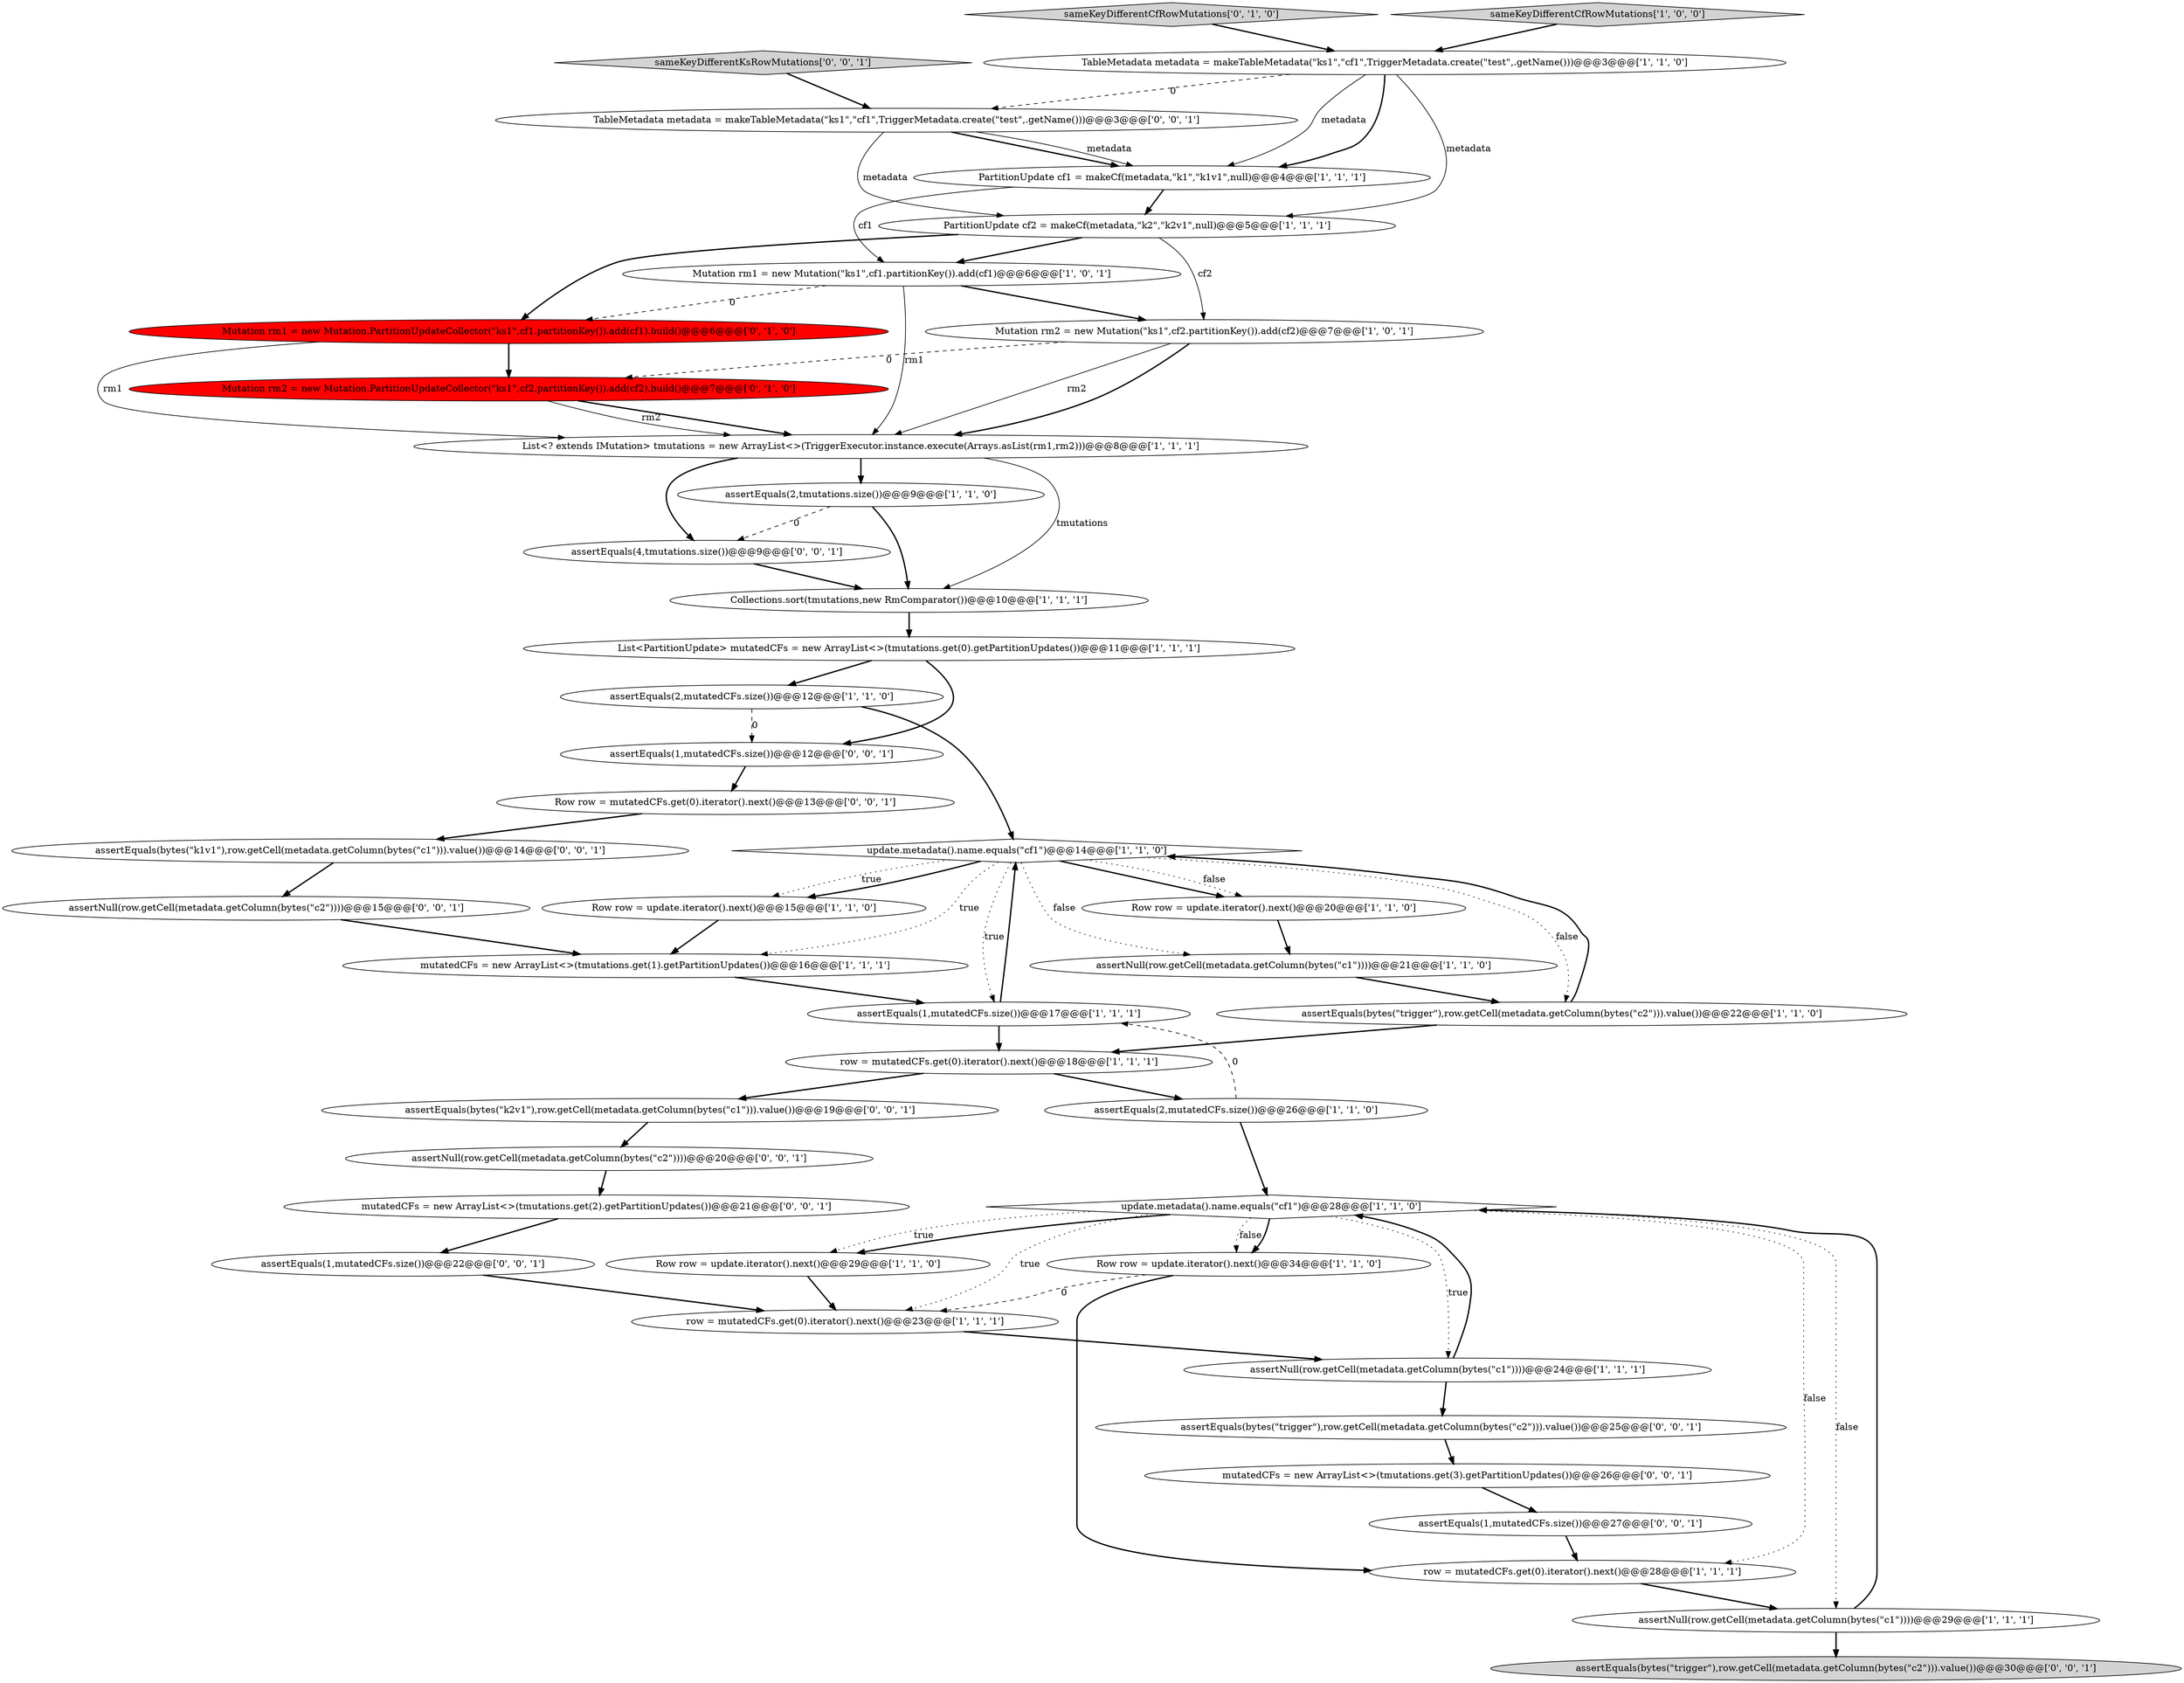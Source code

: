 digraph {
27 [style = filled, label = "sameKeyDifferentCfRowMutations['0', '1', '0']", fillcolor = lightgray, shape = diamond image = "AAA0AAABBB2BBB"];
40 [style = filled, label = "assertNull(row.getCell(metadata.getColumn(bytes(\"c2\"))))@@@20@@@['0', '0', '1']", fillcolor = white, shape = ellipse image = "AAA0AAABBB3BBB"];
4 [style = filled, label = "assertEquals(1,mutatedCFs.size())@@@17@@@['1', '1', '1']", fillcolor = white, shape = ellipse image = "AAA0AAABBB1BBB"];
14 [style = filled, label = "PartitionUpdate cf1 = makeCf(metadata,\"k1\",\"k1v1\",null)@@@4@@@['1', '1', '1']", fillcolor = white, shape = ellipse image = "AAA0AAABBB1BBB"];
12 [style = filled, label = "update.metadata().name.equals(\"cf1\")@@@28@@@['1', '1', '0']", fillcolor = white, shape = diamond image = "AAA0AAABBB1BBB"];
39 [style = filled, label = "assertNull(row.getCell(metadata.getColumn(bytes(\"c2\"))))@@@15@@@['0', '0', '1']", fillcolor = white, shape = ellipse image = "AAA0AAABBB3BBB"];
8 [style = filled, label = "assertNull(row.getCell(metadata.getColumn(bytes(\"c1\"))))@@@29@@@['1', '1', '1']", fillcolor = white, shape = ellipse image = "AAA0AAABBB1BBB"];
1 [style = filled, label = "assertNull(row.getCell(metadata.getColumn(bytes(\"c1\"))))@@@24@@@['1', '1', '1']", fillcolor = white, shape = ellipse image = "AAA0AAABBB1BBB"];
10 [style = filled, label = "Row row = update.iterator().next()@@@29@@@['1', '1', '0']", fillcolor = white, shape = ellipse image = "AAA0AAABBB1BBB"];
15 [style = filled, label = "Row row = update.iterator().next()@@@15@@@['1', '1', '0']", fillcolor = white, shape = ellipse image = "AAA0AAABBB1BBB"];
5 [style = filled, label = "sameKeyDifferentCfRowMutations['1', '0', '0']", fillcolor = lightgray, shape = diamond image = "AAA0AAABBB1BBB"];
29 [style = filled, label = "Mutation rm1 = new Mutation.PartitionUpdateCollector(\"ks1\",cf1.partitionKey()).add(cf1).build()@@@6@@@['0', '1', '0']", fillcolor = red, shape = ellipse image = "AAA1AAABBB2BBB"];
42 [style = filled, label = "TableMetadata metadata = makeTableMetadata(\"ks1\",\"cf1\",TriggerMetadata.create(\"test\",.getName()))@@@3@@@['0', '0', '1']", fillcolor = white, shape = ellipse image = "AAA0AAABBB3BBB"];
17 [style = filled, label = "Mutation rm1 = new Mutation(\"ks1\",cf1.partitionKey()).add(cf1)@@@6@@@['1', '0', '1']", fillcolor = white, shape = ellipse image = "AAA0AAABBB1BBB"];
18 [style = filled, label = "mutatedCFs = new ArrayList<>(tmutations.get(1).getPartitionUpdates())@@@16@@@['1', '1', '1']", fillcolor = white, shape = ellipse image = "AAA0AAABBB1BBB"];
3 [style = filled, label = "TableMetadata metadata = makeTableMetadata(\"ks1\",\"cf1\",TriggerMetadata.create(\"test\",.getName()))@@@3@@@['1', '1', '0']", fillcolor = white, shape = ellipse image = "AAA0AAABBB1BBB"];
22 [style = filled, label = "List<PartitionUpdate> mutatedCFs = new ArrayList<>(tmutations.get(0).getPartitionUpdates())@@@11@@@['1', '1', '1']", fillcolor = white, shape = ellipse image = "AAA0AAABBB1BBB"];
30 [style = filled, label = "assertEquals(1,mutatedCFs.size())@@@22@@@['0', '0', '1']", fillcolor = white, shape = ellipse image = "AAA0AAABBB3BBB"];
0 [style = filled, label = "assertEquals(2,mutatedCFs.size())@@@26@@@['1', '1', '0']", fillcolor = white, shape = ellipse image = "AAA0AAABBB1BBB"];
11 [style = filled, label = "assertEquals(2,mutatedCFs.size())@@@12@@@['1', '1', '0']", fillcolor = white, shape = ellipse image = "AAA0AAABBB1BBB"];
32 [style = filled, label = "assertEquals(bytes(\"k2v1\"),row.getCell(metadata.getColumn(bytes(\"c1\"))).value())@@@19@@@['0', '0', '1']", fillcolor = white, shape = ellipse image = "AAA0AAABBB3BBB"];
13 [style = filled, label = "row = mutatedCFs.get(0).iterator().next()@@@23@@@['1', '1', '1']", fillcolor = white, shape = ellipse image = "AAA0AAABBB1BBB"];
26 [style = filled, label = "Row row = update.iterator().next()@@@20@@@['1', '1', '0']", fillcolor = white, shape = ellipse image = "AAA0AAABBB1BBB"];
36 [style = filled, label = "assertEquals(4,tmutations.size())@@@9@@@['0', '0', '1']", fillcolor = white, shape = ellipse image = "AAA0AAABBB3BBB"];
33 [style = filled, label = "assertEquals(1,mutatedCFs.size())@@@27@@@['0', '0', '1']", fillcolor = white, shape = ellipse image = "AAA0AAABBB3BBB"];
23 [style = filled, label = "List<? extends IMutation> tmutations = new ArrayList<>(TriggerExecutor.instance.execute(Arrays.asList(rm1,rm2)))@@@8@@@['1', '1', '1']", fillcolor = white, shape = ellipse image = "AAA0AAABBB1BBB"];
6 [style = filled, label = "assertNull(row.getCell(metadata.getColumn(bytes(\"c1\"))))@@@21@@@['1', '1', '0']", fillcolor = white, shape = ellipse image = "AAA0AAABBB1BBB"];
19 [style = filled, label = "Collections.sort(tmutations,new RmComparator())@@@10@@@['1', '1', '1']", fillcolor = white, shape = ellipse image = "AAA0AAABBB1BBB"];
20 [style = filled, label = "row = mutatedCFs.get(0).iterator().next()@@@28@@@['1', '1', '1']", fillcolor = white, shape = ellipse image = "AAA0AAABBB1BBB"];
2 [style = filled, label = "row = mutatedCFs.get(0).iterator().next()@@@18@@@['1', '1', '1']", fillcolor = white, shape = ellipse image = "AAA0AAABBB1BBB"];
43 [style = filled, label = "mutatedCFs = new ArrayList<>(tmutations.get(2).getPartitionUpdates())@@@21@@@['0', '0', '1']", fillcolor = white, shape = ellipse image = "AAA0AAABBB3BBB"];
21 [style = filled, label = "update.metadata().name.equals(\"cf1\")@@@14@@@['1', '1', '0']", fillcolor = white, shape = diamond image = "AAA0AAABBB1BBB"];
44 [style = filled, label = "Row row = mutatedCFs.get(0).iterator().next()@@@13@@@['0', '0', '1']", fillcolor = white, shape = ellipse image = "AAA0AAABBB3BBB"];
31 [style = filled, label = "assertEquals(bytes(\"trigger\"),row.getCell(metadata.getColumn(bytes(\"c2\"))).value())@@@30@@@['0', '0', '1']", fillcolor = lightgray, shape = ellipse image = "AAA0AAABBB3BBB"];
7 [style = filled, label = "Row row = update.iterator().next()@@@34@@@['1', '1', '0']", fillcolor = white, shape = ellipse image = "AAA0AAABBB1BBB"];
34 [style = filled, label = "assertEquals(1,mutatedCFs.size())@@@12@@@['0', '0', '1']", fillcolor = white, shape = ellipse image = "AAA0AAABBB3BBB"];
37 [style = filled, label = "assertEquals(bytes(\"k1v1\"),row.getCell(metadata.getColumn(bytes(\"c1\"))).value())@@@14@@@['0', '0', '1']", fillcolor = white, shape = ellipse image = "AAA0AAABBB3BBB"];
24 [style = filled, label = "Mutation rm2 = new Mutation(\"ks1\",cf2.partitionKey()).add(cf2)@@@7@@@['1', '0', '1']", fillcolor = white, shape = ellipse image = "AAA0AAABBB1BBB"];
35 [style = filled, label = "sameKeyDifferentKsRowMutations['0', '0', '1']", fillcolor = lightgray, shape = diamond image = "AAA0AAABBB3BBB"];
28 [style = filled, label = "Mutation rm2 = new Mutation.PartitionUpdateCollector(\"ks1\",cf2.partitionKey()).add(cf2).build()@@@7@@@['0', '1', '0']", fillcolor = red, shape = ellipse image = "AAA1AAABBB2BBB"];
9 [style = filled, label = "PartitionUpdate cf2 = makeCf(metadata,\"k2\",\"k2v1\",null)@@@5@@@['1', '1', '1']", fillcolor = white, shape = ellipse image = "AAA0AAABBB1BBB"];
41 [style = filled, label = "mutatedCFs = new ArrayList<>(tmutations.get(3).getPartitionUpdates())@@@26@@@['0', '0', '1']", fillcolor = white, shape = ellipse image = "AAA0AAABBB3BBB"];
16 [style = filled, label = "assertEquals(bytes(\"trigger\"),row.getCell(metadata.getColumn(bytes(\"c2\"))).value())@@@22@@@['1', '1', '0']", fillcolor = white, shape = ellipse image = "AAA0AAABBB1BBB"];
38 [style = filled, label = "assertEquals(bytes(\"trigger\"),row.getCell(metadata.getColumn(bytes(\"c2\"))).value())@@@25@@@['0', '0', '1']", fillcolor = white, shape = ellipse image = "AAA0AAABBB3BBB"];
25 [style = filled, label = "assertEquals(2,tmutations.size())@@@9@@@['1', '1', '0']", fillcolor = white, shape = ellipse image = "AAA0AAABBB1BBB"];
5->3 [style = bold, label=""];
21->6 [style = dotted, label="false"];
17->23 [style = solid, label="rm1"];
23->25 [style = bold, label=""];
21->16 [style = dotted, label="false"];
30->13 [style = bold, label=""];
33->20 [style = bold, label=""];
12->7 [style = dotted, label="false"];
8->31 [style = bold, label=""];
21->15 [style = dotted, label="true"];
21->18 [style = dotted, label="true"];
35->42 [style = bold, label=""];
14->17 [style = solid, label="cf1"];
42->9 [style = solid, label="metadata"];
11->34 [style = dashed, label="0"];
21->15 [style = bold, label=""];
0->12 [style = bold, label=""];
11->21 [style = bold, label=""];
3->14 [style = bold, label=""];
27->3 [style = bold, label=""];
4->21 [style = bold, label=""];
12->1 [style = dotted, label="true"];
3->14 [style = solid, label="metadata"];
21->26 [style = dotted, label="false"];
9->17 [style = bold, label=""];
0->4 [style = dashed, label="0"];
38->41 [style = bold, label=""];
4->2 [style = bold, label=""];
7->20 [style = bold, label=""];
1->38 [style = bold, label=""];
16->2 [style = bold, label=""];
26->6 [style = bold, label=""];
17->29 [style = dashed, label="0"];
15->18 [style = bold, label=""];
21->4 [style = dotted, label="true"];
9->24 [style = solid, label="cf2"];
12->7 [style = bold, label=""];
13->1 [style = bold, label=""];
43->30 [style = bold, label=""];
24->28 [style = dashed, label="0"];
42->14 [style = bold, label=""];
12->20 [style = dotted, label="false"];
29->28 [style = bold, label=""];
39->18 [style = bold, label=""];
3->9 [style = solid, label="metadata"];
21->26 [style = bold, label=""];
20->8 [style = bold, label=""];
17->24 [style = bold, label=""];
2->0 [style = bold, label=""];
12->10 [style = bold, label=""];
12->13 [style = dotted, label="true"];
12->8 [style = dotted, label="false"];
18->4 [style = bold, label=""];
12->10 [style = dotted, label="true"];
10->13 [style = bold, label=""];
37->39 [style = bold, label=""];
25->36 [style = dashed, label="0"];
6->16 [style = bold, label=""];
28->23 [style = bold, label=""];
16->21 [style = bold, label=""];
32->40 [style = bold, label=""];
22->34 [style = bold, label=""];
25->19 [style = bold, label=""];
34->44 [style = bold, label=""];
28->23 [style = solid, label="rm2"];
42->14 [style = solid, label="metadata"];
23->19 [style = solid, label="tmutations"];
1->12 [style = bold, label=""];
7->13 [style = dashed, label="0"];
14->9 [style = bold, label=""];
23->36 [style = bold, label=""];
44->37 [style = bold, label=""];
2->32 [style = bold, label=""];
41->33 [style = bold, label=""];
40->43 [style = bold, label=""];
9->29 [style = bold, label=""];
24->23 [style = solid, label="rm2"];
19->22 [style = bold, label=""];
22->11 [style = bold, label=""];
8->12 [style = bold, label=""];
3->42 [style = dashed, label="0"];
29->23 [style = solid, label="rm1"];
36->19 [style = bold, label=""];
24->23 [style = bold, label=""];
}
